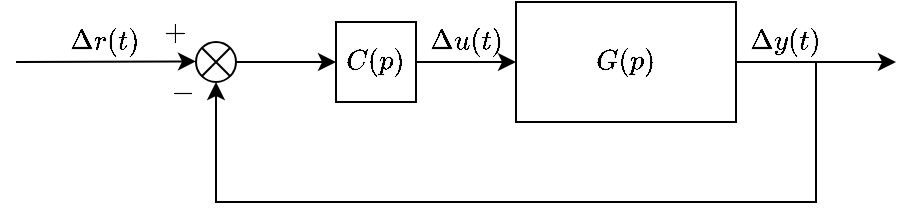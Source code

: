 <mxfile version="20.7.4" type="device"><diagram id="W67U8ffIpknYoWTqy78r" name="Page-1"><mxGraphModel dx="627" dy="496" grid="1" gridSize="10" guides="1" tooltips="1" connect="1" arrows="1" fold="1" page="1" pageScale="1" pageWidth="850" pageHeight="1100" math="1" shadow="0"><root><mxCell id="0"/><mxCell id="1" parent="0"/><mxCell id="6H9MDMNO4rxt8QHmhHtq-11" style="edgeStyle=orthogonalEdgeStyle;rounded=0;orthogonalLoop=1;jettySize=auto;html=1;exitX=1;exitY=0.5;exitDx=0;exitDy=0;entryX=0;entryY=0.5;entryDx=0;entryDy=0;" edge="1" parent="1" source="6H9MDMNO4rxt8QHmhHtq-5" target="6H9MDMNO4rxt8QHmhHtq-7"><mxGeometry relative="1" as="geometry"/></mxCell><mxCell id="6H9MDMNO4rxt8QHmhHtq-5" value="$$ C(p)$$" style="whiteSpace=wrap;html=1;aspect=fixed;" vertex="1" parent="1"><mxGeometry x="400" y="440" width="40" height="40" as="geometry"/></mxCell><mxCell id="6H9MDMNO4rxt8QHmhHtq-10" style="edgeStyle=orthogonalEdgeStyle;rounded=0;orthogonalLoop=1;jettySize=auto;html=1;exitX=1;exitY=0.5;exitDx=0;exitDy=0;entryX=0;entryY=0.5;entryDx=0;entryDy=0;" edge="1" parent="1" source="6H9MDMNO4rxt8QHmhHtq-6" target="6H9MDMNO4rxt8QHmhHtq-5"><mxGeometry relative="1" as="geometry"/></mxCell><mxCell id="6H9MDMNO4rxt8QHmhHtq-13" style="edgeStyle=orthogonalEdgeStyle;rounded=0;orthogonalLoop=1;jettySize=auto;html=1;exitX=0.5;exitY=1;exitDx=0;exitDy=0;shadow=0;strokeColor=default;startArrow=classic;startFill=1;endArrow=none;endFill=0;" edge="1" parent="1" source="6H9MDMNO4rxt8QHmhHtq-6"><mxGeometry relative="1" as="geometry"><mxPoint x="640" y="460" as="targetPoint"/><Array as="points"><mxPoint x="340" y="530"/><mxPoint x="640" y="530"/></Array></mxGeometry></mxCell><mxCell id="6H9MDMNO4rxt8QHmhHtq-6" value="" style="shape=sumEllipse;perimeter=ellipsePerimeter;whiteSpace=wrap;html=1;backgroundOutline=1;" vertex="1" parent="1"><mxGeometry x="330" y="450" width="20" height="20" as="geometry"/></mxCell><mxCell id="6H9MDMNO4rxt8QHmhHtq-12" style="edgeStyle=orthogonalEdgeStyle;rounded=0;orthogonalLoop=1;jettySize=auto;html=1;exitX=1;exitY=0.5;exitDx=0;exitDy=0;" edge="1" parent="1" source="6H9MDMNO4rxt8QHmhHtq-7"><mxGeometry relative="1" as="geometry"><mxPoint x="680" y="460" as="targetPoint"/></mxGeometry></mxCell><mxCell id="6H9MDMNO4rxt8QHmhHtq-7" value="$$ G(p) $$" style="rounded=0;whiteSpace=wrap;html=1;" vertex="1" parent="1"><mxGeometry x="490" y="430" width="110" height="60" as="geometry"/></mxCell><mxCell id="6H9MDMNO4rxt8QHmhHtq-9" value="" style="endArrow=classic;html=1;rounded=0;" edge="1" parent="1"><mxGeometry width="50" height="50" relative="1" as="geometry"><mxPoint x="240" y="460" as="sourcePoint"/><mxPoint x="330" y="459.71" as="targetPoint"/></mxGeometry></mxCell><mxCell id="6H9MDMNO4rxt8QHmhHtq-14" value="$$\Delta r(t)$$" style="text;html=1;strokeColor=none;fillColor=none;align=center;verticalAlign=middle;whiteSpace=wrap;rounded=0;" vertex="1" parent="1"><mxGeometry x="254" y="440" width="60" height="20" as="geometry"/></mxCell><mxCell id="6H9MDMNO4rxt8QHmhHtq-15" value="$$\Delta u(t)$$" style="text;html=1;strokeColor=none;fillColor=none;align=center;verticalAlign=middle;whiteSpace=wrap;rounded=0;" vertex="1" parent="1"><mxGeometry x="440" y="440" width="50" height="20" as="geometry"/></mxCell><mxCell id="6H9MDMNO4rxt8QHmhHtq-16" value="$$\Delta y(t)$$" style="text;html=1;strokeColor=none;fillColor=none;align=center;verticalAlign=middle;whiteSpace=wrap;rounded=0;" vertex="1" parent="1"><mxGeometry x="600" y="440" width="50" height="20" as="geometry"/></mxCell><mxCell id="6H9MDMNO4rxt8QHmhHtq-17" value="$$+$$" style="text;html=1;strokeColor=none;fillColor=none;align=center;verticalAlign=middle;whiteSpace=wrap;rounded=0;" vertex="1" parent="1"><mxGeometry x="310" y="440" width="20" height="10" as="geometry"/></mxCell><mxCell id="6H9MDMNO4rxt8QHmhHtq-18" value="$$-$$" style="text;html=1;strokeColor=none;fillColor=none;align=center;verticalAlign=middle;whiteSpace=wrap;rounded=0;" vertex="1" parent="1"><mxGeometry x="314" y="470" width="20" height="10" as="geometry"/></mxCell></root></mxGraphModel></diagram></mxfile>